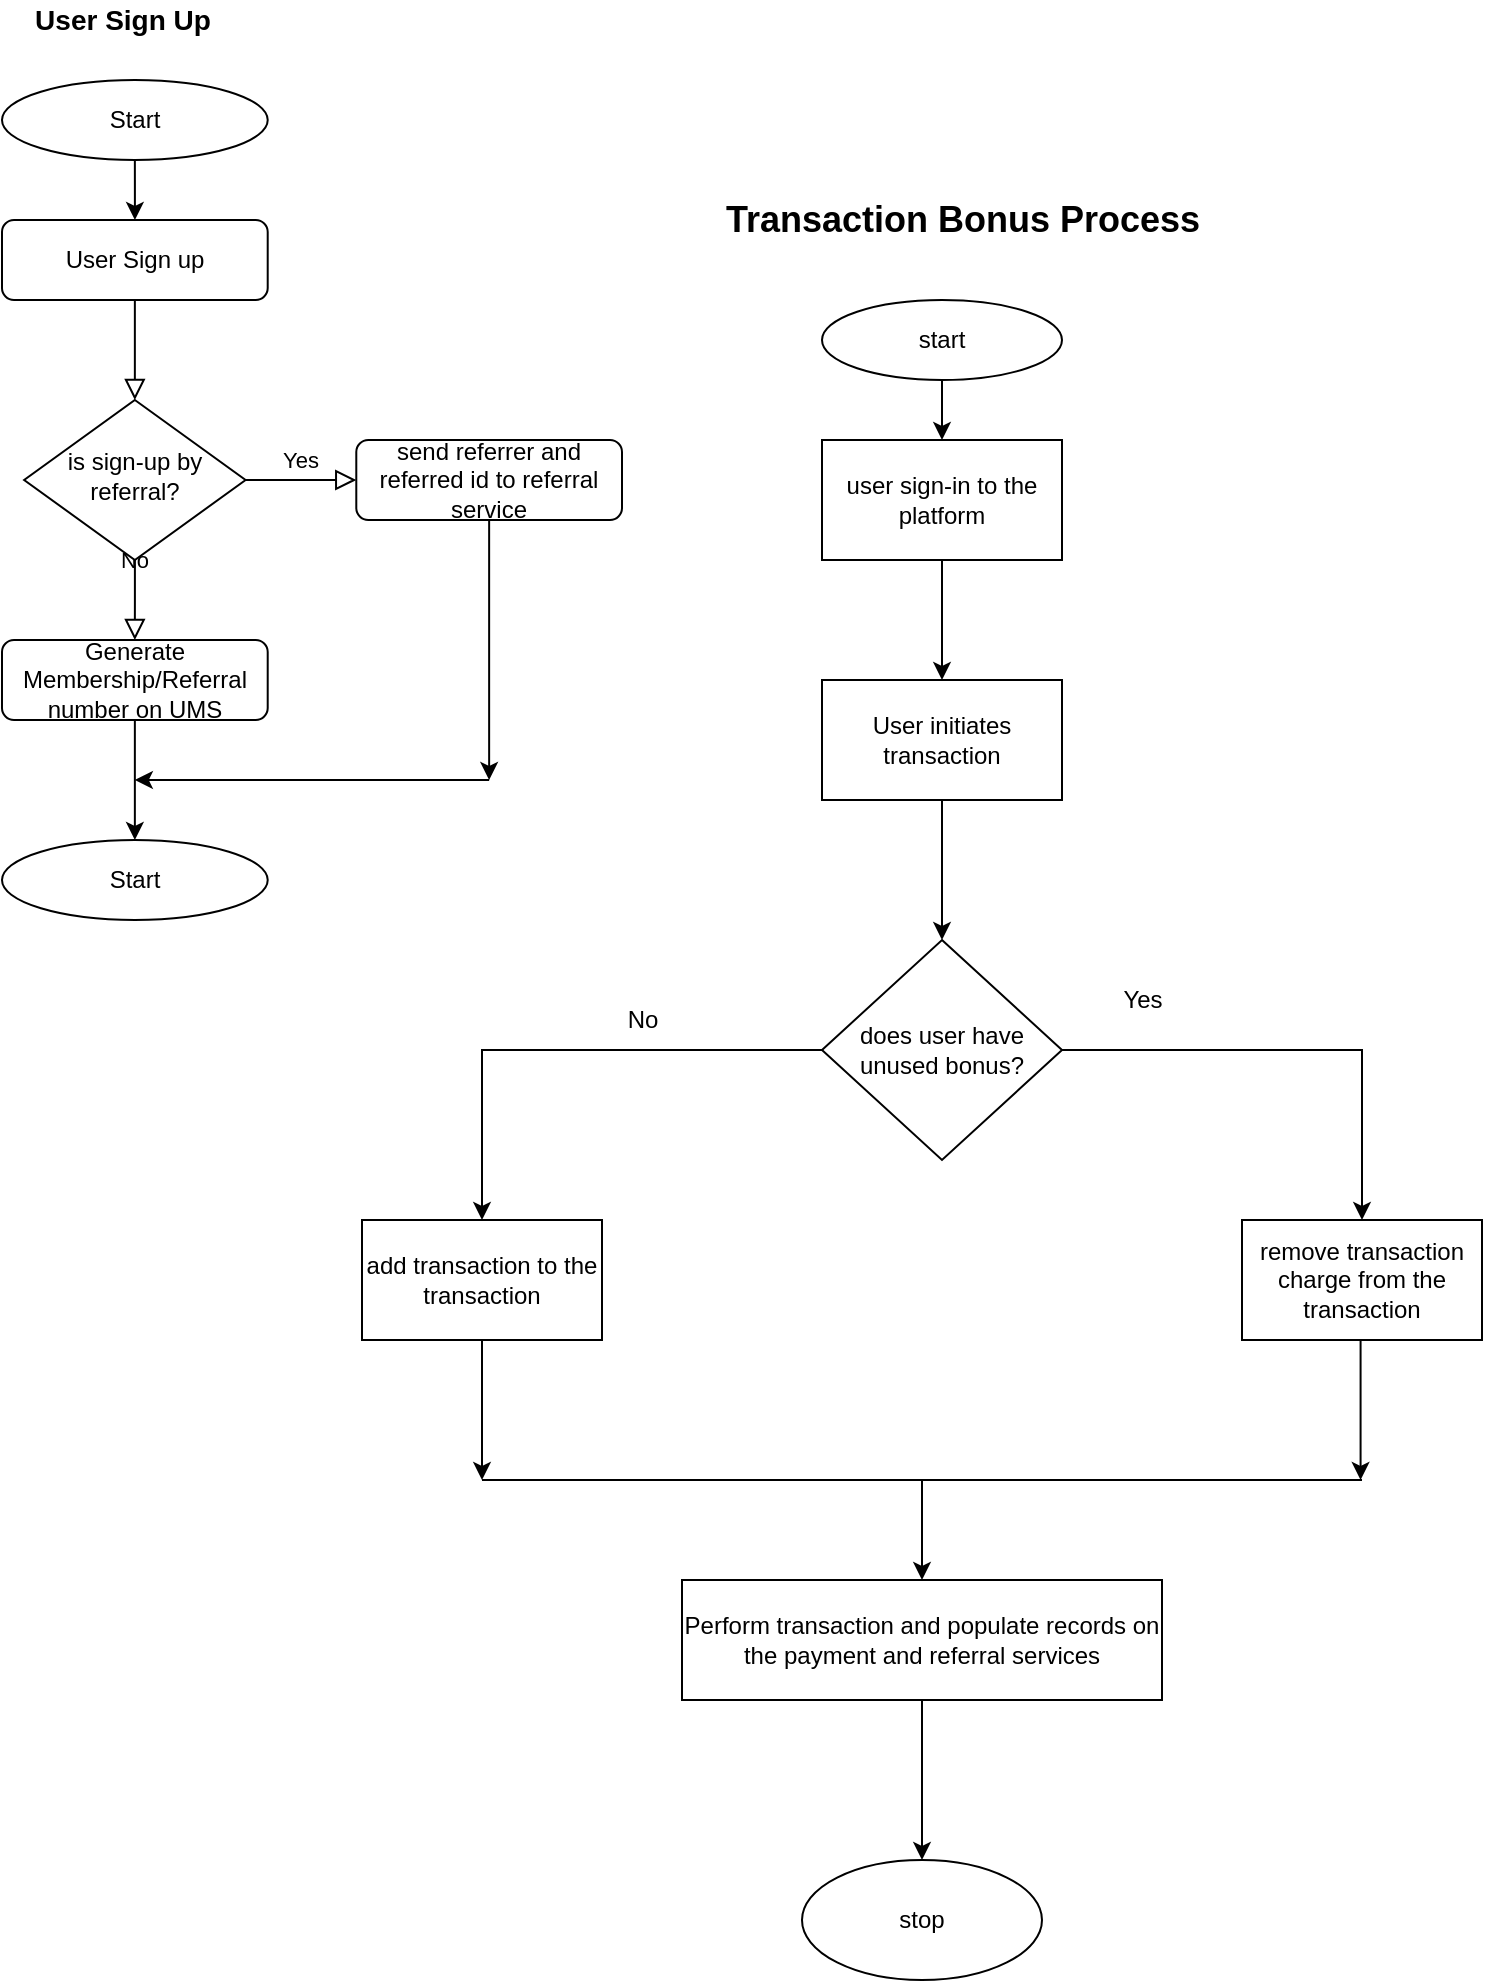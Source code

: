 <mxfile version="14.6.9" type="github">
  <diagram id="C5RBs43oDa-KdzZeNtuy" name="Page-1">
    <mxGraphModel dx="1351" dy="883" grid="1" gridSize="10" guides="1" tooltips="1" connect="1" arrows="1" fold="1" page="1" pageScale="1" pageWidth="827" pageHeight="1169" math="0" shadow="0">
      <root>
        <mxCell id="WIyWlLk6GJQsqaUBKTNV-0" />
        <mxCell id="WIyWlLk6GJQsqaUBKTNV-1" parent="WIyWlLk6GJQsqaUBKTNV-0" />
        <mxCell id="aga3cG7ZONXOVthqYWCL-10" value="" style="group" vertex="1" connectable="0" parent="WIyWlLk6GJQsqaUBKTNV-1">
          <mxGeometry x="60" y="80" width="310" height="420" as="geometry" />
        </mxCell>
        <mxCell id="WIyWlLk6GJQsqaUBKTNV-3" value="User Sign up" style="rounded=1;whiteSpace=wrap;html=1;fontSize=12;glass=0;strokeWidth=1;shadow=0;" parent="aga3cG7ZONXOVthqYWCL-10" vertex="1">
          <mxGeometry y="70" width="132.857" height="40" as="geometry" />
        </mxCell>
        <mxCell id="WIyWlLk6GJQsqaUBKTNV-4" value="No" style="rounded=0;html=1;jettySize=auto;orthogonalLoop=1;fontSize=11;endArrow=block;endFill=0;endSize=8;strokeWidth=1;shadow=0;labelBackgroundColor=none;edgeStyle=orthogonalEdgeStyle;" parent="aga3cG7ZONXOVthqYWCL-10" source="WIyWlLk6GJQsqaUBKTNV-6" edge="1">
          <mxGeometry y="20" relative="1" as="geometry">
            <mxPoint as="offset" />
            <mxPoint x="66.429" y="280" as="targetPoint" />
          </mxGeometry>
        </mxCell>
        <mxCell id="WIyWlLk6GJQsqaUBKTNV-6" value="is sign-up by referral?" style="rhombus;whiteSpace=wrap;html=1;shadow=0;fontFamily=Helvetica;fontSize=12;align=center;strokeWidth=1;spacing=6;spacingTop=-4;" parent="aga3cG7ZONXOVthqYWCL-10" vertex="1">
          <mxGeometry x="11.071" y="160" width="110.714" height="80" as="geometry" />
        </mxCell>
        <mxCell id="WIyWlLk6GJQsqaUBKTNV-2" value="" style="rounded=0;html=1;jettySize=auto;orthogonalLoop=1;fontSize=11;endArrow=block;endFill=0;endSize=8;strokeWidth=1;shadow=0;labelBackgroundColor=none;edgeStyle=orthogonalEdgeStyle;" parent="aga3cG7ZONXOVthqYWCL-10" source="WIyWlLk6GJQsqaUBKTNV-3" target="WIyWlLk6GJQsqaUBKTNV-6" edge="1">
          <mxGeometry relative="1" as="geometry" />
        </mxCell>
        <mxCell id="WIyWlLk6GJQsqaUBKTNV-7" value="send referrer and referred id to referral service" style="rounded=1;whiteSpace=wrap;html=1;fontSize=12;glass=0;strokeWidth=1;shadow=0;" parent="aga3cG7ZONXOVthqYWCL-10" vertex="1">
          <mxGeometry x="177.143" y="180" width="132.857" height="40" as="geometry" />
        </mxCell>
        <mxCell id="WIyWlLk6GJQsqaUBKTNV-5" value="Yes" style="edgeStyle=orthogonalEdgeStyle;rounded=0;html=1;jettySize=auto;orthogonalLoop=1;fontSize=11;endArrow=block;endFill=0;endSize=8;strokeWidth=1;shadow=0;labelBackgroundColor=none;" parent="aga3cG7ZONXOVthqYWCL-10" source="WIyWlLk6GJQsqaUBKTNV-6" target="WIyWlLk6GJQsqaUBKTNV-7" edge="1">
          <mxGeometry y="10" relative="1" as="geometry">
            <mxPoint as="offset" />
          </mxGeometry>
        </mxCell>
        <mxCell id="WIyWlLk6GJQsqaUBKTNV-12" value="Generate Membership/Referral number on UMS" style="rounded=1;whiteSpace=wrap;html=1;fontSize=12;glass=0;strokeWidth=1;shadow=0;" parent="aga3cG7ZONXOVthqYWCL-10" vertex="1">
          <mxGeometry y="280" width="132.857" height="40" as="geometry" />
        </mxCell>
        <mxCell id="aga3cG7ZONXOVthqYWCL-3" value="" style="edgeStyle=orthogonalEdgeStyle;rounded=0;orthogonalLoop=1;jettySize=auto;html=1;" edge="1" parent="aga3cG7ZONXOVthqYWCL-10" source="aga3cG7ZONXOVthqYWCL-2" target="WIyWlLk6GJQsqaUBKTNV-3">
          <mxGeometry relative="1" as="geometry" />
        </mxCell>
        <mxCell id="aga3cG7ZONXOVthqYWCL-2" value="Start" style="ellipse;whiteSpace=wrap;html=1;" vertex="1" parent="aga3cG7ZONXOVthqYWCL-10">
          <mxGeometry width="132.857" height="40" as="geometry" />
        </mxCell>
        <mxCell id="aga3cG7ZONXOVthqYWCL-4" value="Start" style="ellipse;whiteSpace=wrap;html=1;" vertex="1" parent="aga3cG7ZONXOVthqYWCL-10">
          <mxGeometry y="380" width="132.857" height="40" as="geometry" />
        </mxCell>
        <mxCell id="aga3cG7ZONXOVthqYWCL-7" value="" style="endArrow=classic;html=1;exitX=0.5;exitY=1;exitDx=0;exitDy=0;entryX=0.5;entryY=0;entryDx=0;entryDy=0;" edge="1" parent="aga3cG7ZONXOVthqYWCL-10" source="WIyWlLk6GJQsqaUBKTNV-12" target="aga3cG7ZONXOVthqYWCL-4">
          <mxGeometry width="50" height="50" relative="1" as="geometry">
            <mxPoint x="442.857" y="320" as="sourcePoint" />
            <mxPoint x="498.214" y="270" as="targetPoint" />
          </mxGeometry>
        </mxCell>
        <mxCell id="aga3cG7ZONXOVthqYWCL-8" value="" style="endArrow=classic;html=1;exitX=0.5;exitY=1;exitDx=0;exitDy=0;" edge="1" parent="aga3cG7ZONXOVthqYWCL-10">
          <mxGeometry width="50" height="50" relative="1" as="geometry">
            <mxPoint x="243.571" y="220" as="sourcePoint" />
            <mxPoint x="243.571" y="350" as="targetPoint" />
          </mxGeometry>
        </mxCell>
        <mxCell id="aga3cG7ZONXOVthqYWCL-9" value="" style="endArrow=classic;html=1;" edge="1" parent="aga3cG7ZONXOVthqYWCL-10">
          <mxGeometry width="50" height="50" relative="1" as="geometry">
            <mxPoint x="243.571" y="350" as="sourcePoint" />
            <mxPoint x="66.429" y="350" as="targetPoint" />
          </mxGeometry>
        </mxCell>
        <mxCell id="aga3cG7ZONXOVthqYWCL-11" value="&lt;b&gt;&lt;font style=&quot;font-size: 14px&quot;&gt;User Sign Up&lt;/font&gt;&lt;/b&gt;" style="text;html=1;align=center;verticalAlign=middle;resizable=0;points=[];autosize=1;strokeColor=none;" vertex="1" parent="WIyWlLk6GJQsqaUBKTNV-1">
          <mxGeometry x="70" y="40" width="100" height="20" as="geometry" />
        </mxCell>
        <mxCell id="aga3cG7ZONXOVthqYWCL-14" value="" style="edgeStyle=orthogonalEdgeStyle;rounded=0;orthogonalLoop=1;jettySize=auto;html=1;" edge="1" parent="WIyWlLk6GJQsqaUBKTNV-1" source="aga3cG7ZONXOVthqYWCL-12" target="aga3cG7ZONXOVthqYWCL-13">
          <mxGeometry relative="1" as="geometry" />
        </mxCell>
        <mxCell id="aga3cG7ZONXOVthqYWCL-12" value="start" style="ellipse;whiteSpace=wrap;html=1;" vertex="1" parent="WIyWlLk6GJQsqaUBKTNV-1">
          <mxGeometry x="470" y="190" width="120" height="40" as="geometry" />
        </mxCell>
        <mxCell id="aga3cG7ZONXOVthqYWCL-16" value="" style="edgeStyle=orthogonalEdgeStyle;rounded=0;orthogonalLoop=1;jettySize=auto;html=1;" edge="1" parent="WIyWlLk6GJQsqaUBKTNV-1" source="aga3cG7ZONXOVthqYWCL-13" target="aga3cG7ZONXOVthqYWCL-15">
          <mxGeometry relative="1" as="geometry" />
        </mxCell>
        <mxCell id="aga3cG7ZONXOVthqYWCL-13" value="user sign-in to the platform" style="whiteSpace=wrap;html=1;" vertex="1" parent="WIyWlLk6GJQsqaUBKTNV-1">
          <mxGeometry x="470" y="260" width="120" height="60" as="geometry" />
        </mxCell>
        <mxCell id="aga3cG7ZONXOVthqYWCL-18" value="" style="edgeStyle=orthogonalEdgeStyle;rounded=0;orthogonalLoop=1;jettySize=auto;html=1;" edge="1" parent="WIyWlLk6GJQsqaUBKTNV-1" source="aga3cG7ZONXOVthqYWCL-15" target="aga3cG7ZONXOVthqYWCL-17">
          <mxGeometry relative="1" as="geometry" />
        </mxCell>
        <mxCell id="aga3cG7ZONXOVthqYWCL-15" value="User initiates transaction" style="whiteSpace=wrap;html=1;" vertex="1" parent="WIyWlLk6GJQsqaUBKTNV-1">
          <mxGeometry x="470" y="380" width="120" height="60" as="geometry" />
        </mxCell>
        <mxCell id="aga3cG7ZONXOVthqYWCL-20" value="" style="edgeStyle=orthogonalEdgeStyle;rounded=0;orthogonalLoop=1;jettySize=auto;html=1;" edge="1" parent="WIyWlLk6GJQsqaUBKTNV-1" source="aga3cG7ZONXOVthqYWCL-17" target="aga3cG7ZONXOVthqYWCL-19">
          <mxGeometry relative="1" as="geometry" />
        </mxCell>
        <mxCell id="aga3cG7ZONXOVthqYWCL-22" value="" style="edgeStyle=orthogonalEdgeStyle;rounded=0;orthogonalLoop=1;jettySize=auto;html=1;" edge="1" parent="WIyWlLk6GJQsqaUBKTNV-1" source="aga3cG7ZONXOVthqYWCL-17" target="aga3cG7ZONXOVthqYWCL-21">
          <mxGeometry relative="1" as="geometry" />
        </mxCell>
        <mxCell id="aga3cG7ZONXOVthqYWCL-17" value="does user have unused bonus?" style="rhombus;whiteSpace=wrap;html=1;" vertex="1" parent="WIyWlLk6GJQsqaUBKTNV-1">
          <mxGeometry x="470" y="510" width="120" height="110" as="geometry" />
        </mxCell>
        <mxCell id="aga3cG7ZONXOVthqYWCL-19" value="remove transaction charge from the transaction" style="whiteSpace=wrap;html=1;" vertex="1" parent="WIyWlLk6GJQsqaUBKTNV-1">
          <mxGeometry x="680" y="650" width="120" height="60" as="geometry" />
        </mxCell>
        <mxCell id="aga3cG7ZONXOVthqYWCL-21" value="add transaction to the transaction" style="whiteSpace=wrap;html=1;" vertex="1" parent="WIyWlLk6GJQsqaUBKTNV-1">
          <mxGeometry x="240" y="650" width="120" height="60" as="geometry" />
        </mxCell>
        <mxCell id="aga3cG7ZONXOVthqYWCL-23" value="" style="endArrow=none;html=1;" edge="1" parent="WIyWlLk6GJQsqaUBKTNV-1">
          <mxGeometry width="50" height="50" relative="1" as="geometry">
            <mxPoint x="300" y="780" as="sourcePoint" />
            <mxPoint x="740" y="780" as="targetPoint" />
          </mxGeometry>
        </mxCell>
        <mxCell id="aga3cG7ZONXOVthqYWCL-24" value="" style="endArrow=classic;html=1;exitX=0.5;exitY=1;exitDx=0;exitDy=0;" edge="1" parent="WIyWlLk6GJQsqaUBKTNV-1" source="aga3cG7ZONXOVthqYWCL-21">
          <mxGeometry width="50" height="50" relative="1" as="geometry">
            <mxPoint x="440" y="730" as="sourcePoint" />
            <mxPoint x="300" y="780" as="targetPoint" />
          </mxGeometry>
        </mxCell>
        <mxCell id="aga3cG7ZONXOVthqYWCL-25" value="" style="endArrow=classic;html=1;exitX=0.5;exitY=1;exitDx=0;exitDy=0;" edge="1" parent="WIyWlLk6GJQsqaUBKTNV-1">
          <mxGeometry width="50" height="50" relative="1" as="geometry">
            <mxPoint x="739.29" y="710" as="sourcePoint" />
            <mxPoint x="739.29" y="780" as="targetPoint" />
          </mxGeometry>
        </mxCell>
        <mxCell id="aga3cG7ZONXOVthqYWCL-26" value="" style="endArrow=classic;html=1;exitX=0.5;exitY=1;exitDx=0;exitDy=0;" edge="1" parent="WIyWlLk6GJQsqaUBKTNV-1" target="aga3cG7ZONXOVthqYWCL-27">
          <mxGeometry width="50" height="50" relative="1" as="geometry">
            <mxPoint x="520.0" y="780" as="sourcePoint" />
            <mxPoint x="520.0" y="850" as="targetPoint" />
          </mxGeometry>
        </mxCell>
        <mxCell id="aga3cG7ZONXOVthqYWCL-29" value="" style="edgeStyle=orthogonalEdgeStyle;rounded=0;orthogonalLoop=1;jettySize=auto;html=1;" edge="1" parent="WIyWlLk6GJQsqaUBKTNV-1" source="aga3cG7ZONXOVthqYWCL-27" target="aga3cG7ZONXOVthqYWCL-28">
          <mxGeometry relative="1" as="geometry" />
        </mxCell>
        <mxCell id="aga3cG7ZONXOVthqYWCL-27" value="Perform transaction and populate records on the payment and referral services" style="rounded=0;whiteSpace=wrap;html=1;" vertex="1" parent="WIyWlLk6GJQsqaUBKTNV-1">
          <mxGeometry x="400" y="830" width="240" height="60" as="geometry" />
        </mxCell>
        <mxCell id="aga3cG7ZONXOVthqYWCL-28" value="stop" style="ellipse;whiteSpace=wrap;html=1;rounded=0;" vertex="1" parent="WIyWlLk6GJQsqaUBKTNV-1">
          <mxGeometry x="460" y="970" width="120" height="60" as="geometry" />
        </mxCell>
        <mxCell id="aga3cG7ZONXOVthqYWCL-30" value="Yes" style="text;html=1;align=center;verticalAlign=middle;resizable=0;points=[];autosize=1;strokeColor=none;" vertex="1" parent="WIyWlLk6GJQsqaUBKTNV-1">
          <mxGeometry x="610" y="530" width="40" height="20" as="geometry" />
        </mxCell>
        <mxCell id="aga3cG7ZONXOVthqYWCL-31" value="No" style="text;html=1;align=center;verticalAlign=middle;resizable=0;points=[];autosize=1;strokeColor=none;" vertex="1" parent="WIyWlLk6GJQsqaUBKTNV-1">
          <mxGeometry x="365" y="540" width="30" height="20" as="geometry" />
        </mxCell>
        <mxCell id="aga3cG7ZONXOVthqYWCL-32" value="&lt;b&gt;&lt;font style=&quot;font-size: 18px&quot;&gt;Transaction Bonus Process&lt;/font&gt;&lt;/b&gt;" style="text;html=1;align=center;verticalAlign=middle;resizable=0;points=[];autosize=1;strokeColor=none;" vertex="1" parent="WIyWlLk6GJQsqaUBKTNV-1">
          <mxGeometry x="415" y="140" width="250" height="20" as="geometry" />
        </mxCell>
      </root>
    </mxGraphModel>
  </diagram>
</mxfile>
